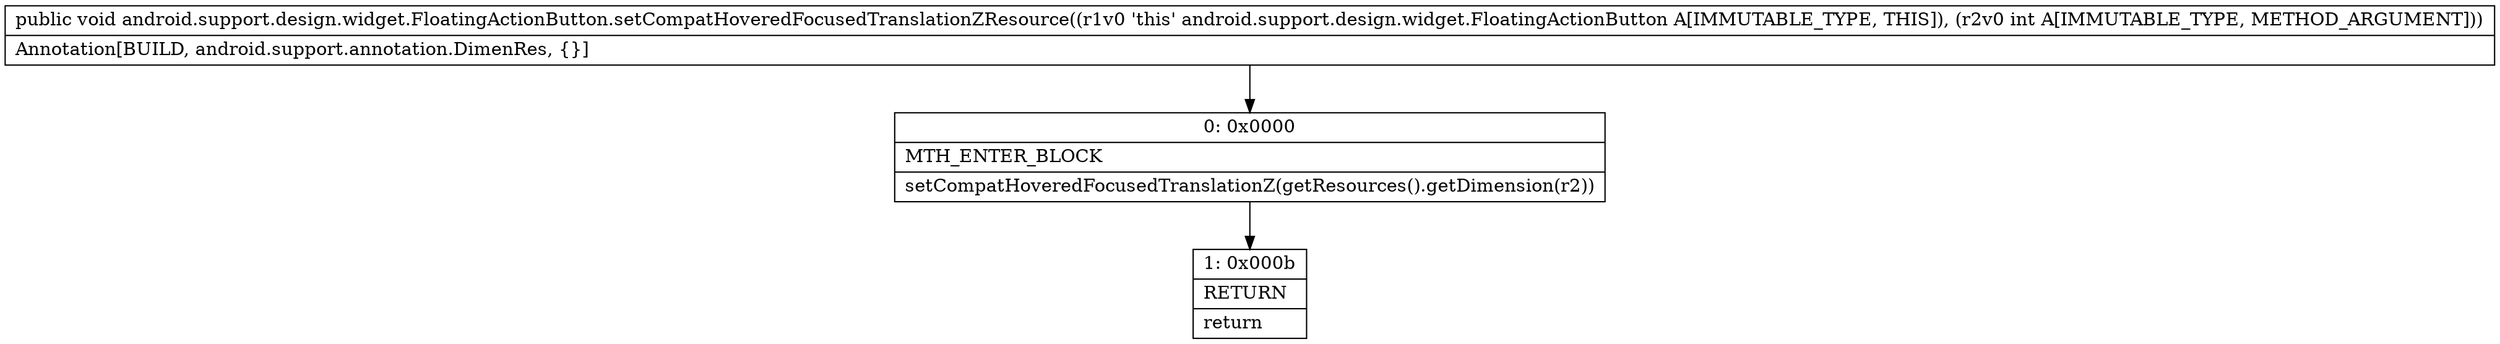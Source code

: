 digraph "CFG forandroid.support.design.widget.FloatingActionButton.setCompatHoveredFocusedTranslationZResource(I)V" {
Node_0 [shape=record,label="{0\:\ 0x0000|MTH_ENTER_BLOCK\l|setCompatHoveredFocusedTranslationZ(getResources().getDimension(r2))\l}"];
Node_1 [shape=record,label="{1\:\ 0x000b|RETURN\l|return\l}"];
MethodNode[shape=record,label="{public void android.support.design.widget.FloatingActionButton.setCompatHoveredFocusedTranslationZResource((r1v0 'this' android.support.design.widget.FloatingActionButton A[IMMUTABLE_TYPE, THIS]), (r2v0 int A[IMMUTABLE_TYPE, METHOD_ARGUMENT]))  | Annotation[BUILD, android.support.annotation.DimenRes, \{\}]\l}"];
MethodNode -> Node_0;
Node_0 -> Node_1;
}

